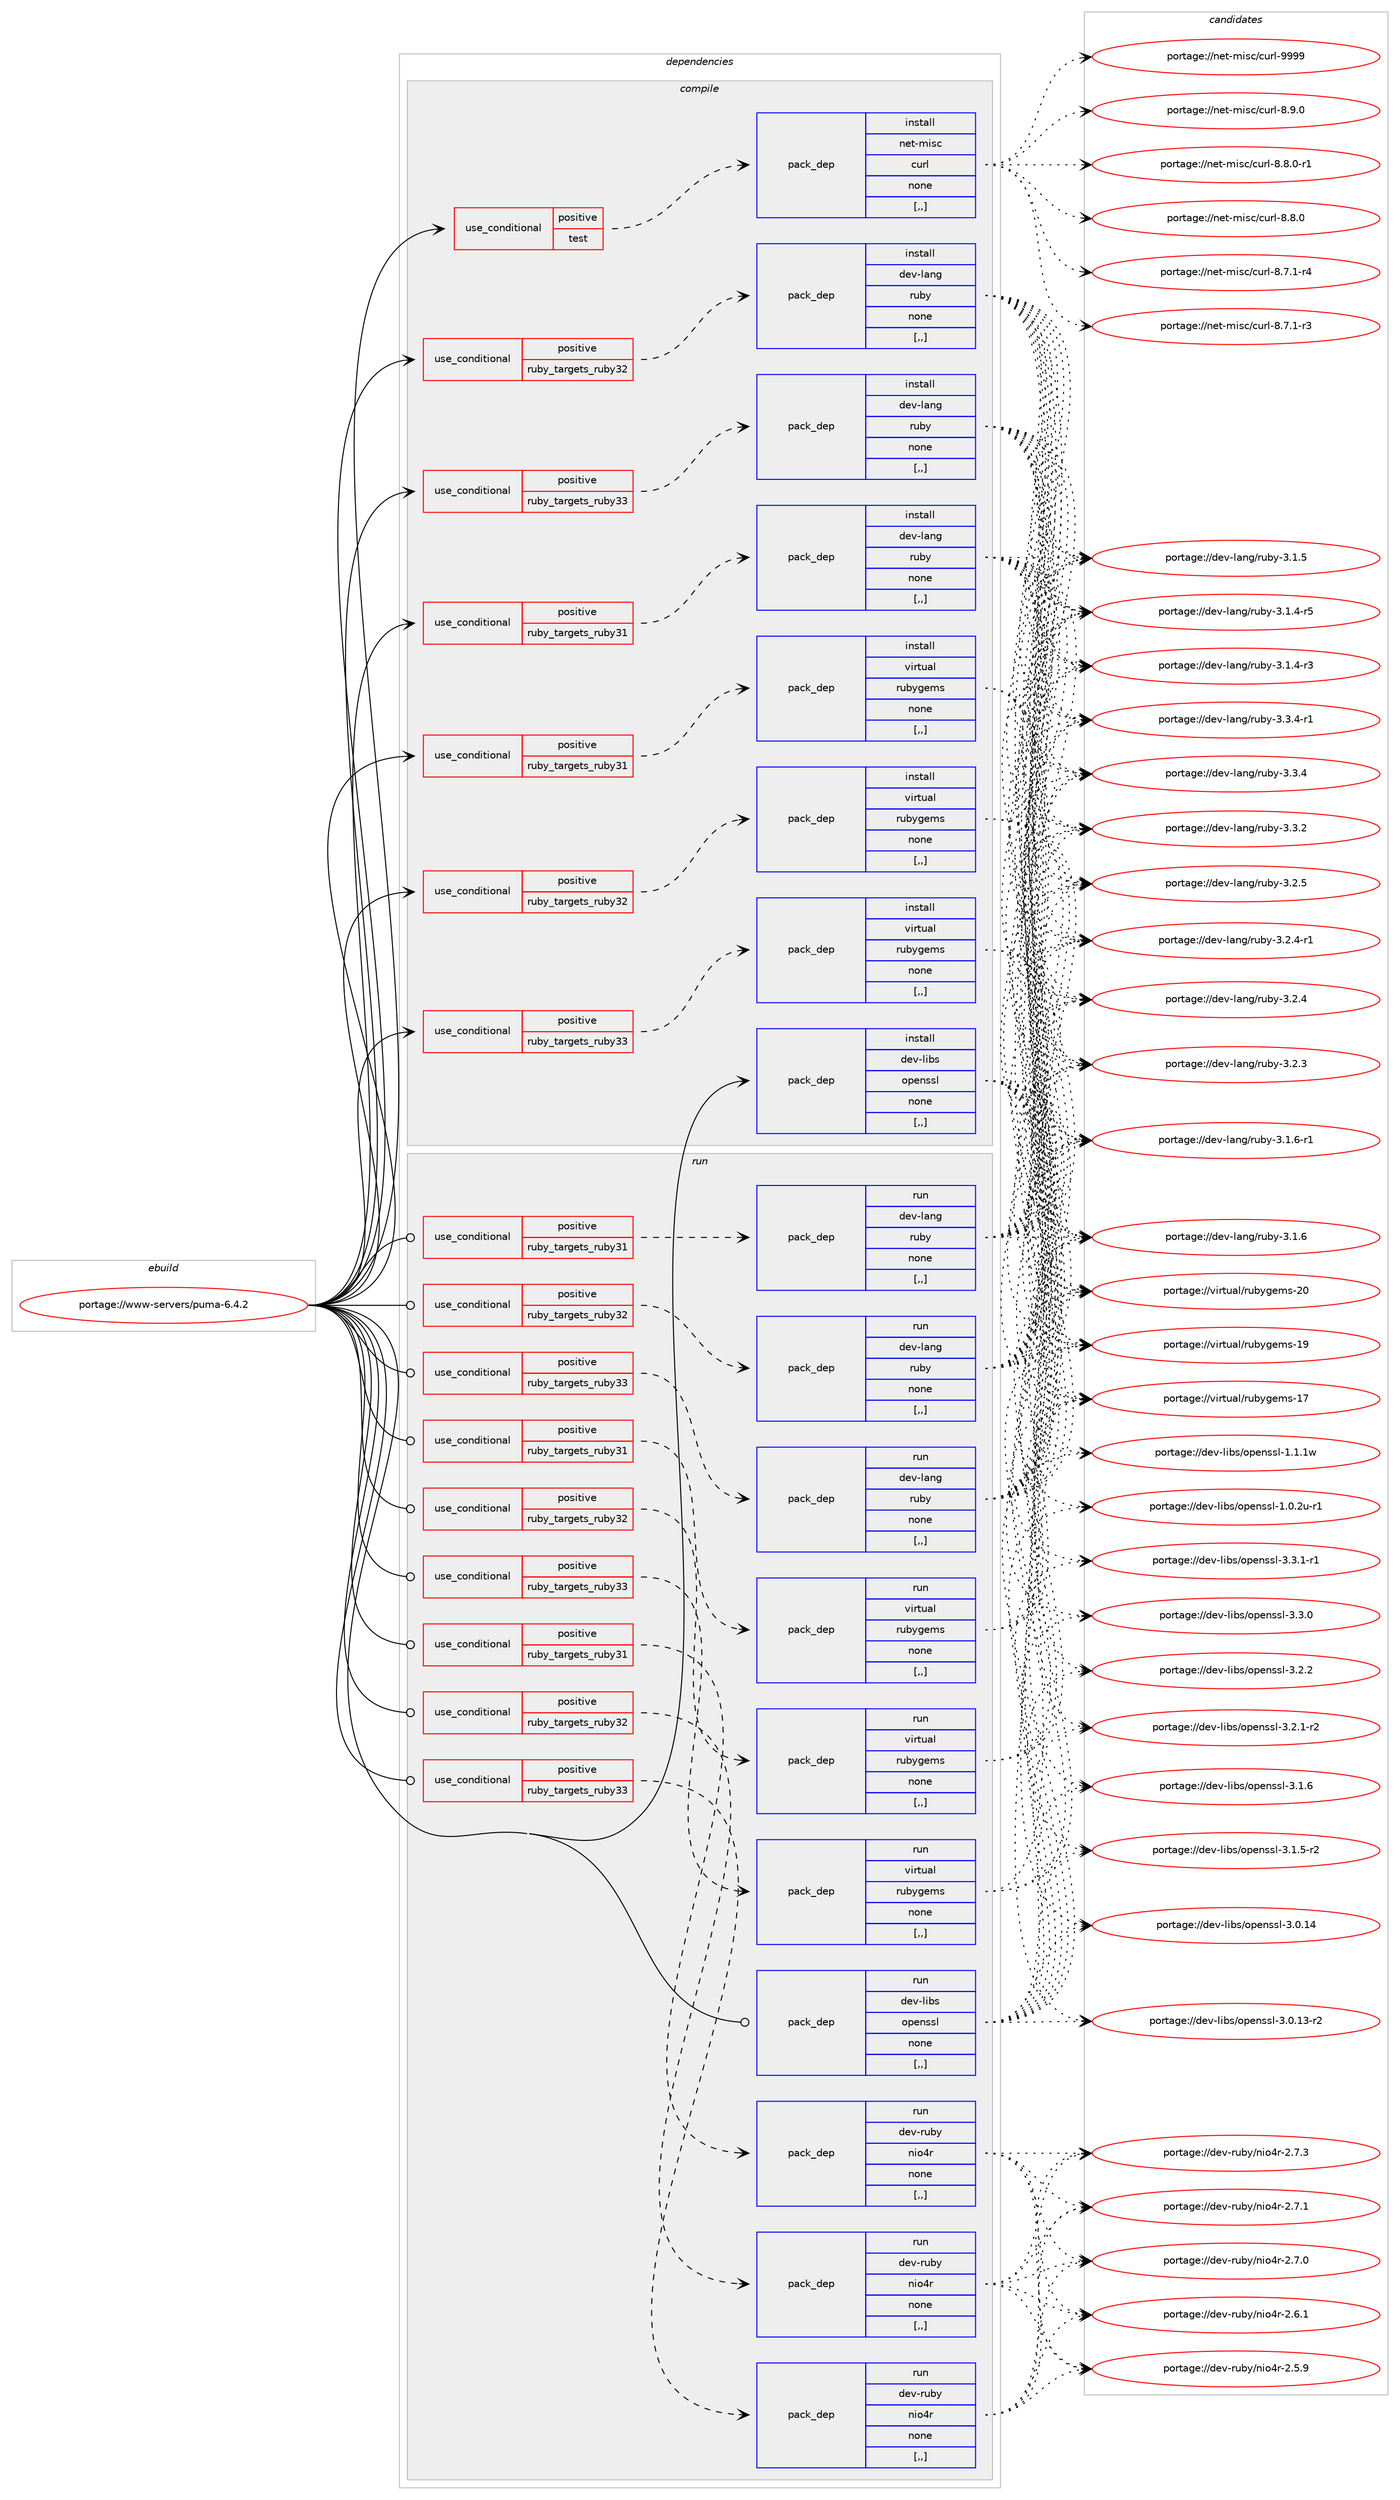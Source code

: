 digraph prolog {

# *************
# Graph options
# *************

newrank=true;
concentrate=true;
compound=true;
graph [rankdir=LR,fontname=Helvetica,fontsize=10,ranksep=1.5];#, ranksep=2.5, nodesep=0.2];
edge  [arrowhead=vee];
node  [fontname=Helvetica,fontsize=10];

# **********
# The ebuild
# **********

subgraph cluster_leftcol {
color=gray;
label=<<i>ebuild</i>>;
id [label="portage://www-servers/puma-6.4.2", color=red, width=4, href="../www-servers/puma-6.4.2.svg"];
}

# ****************
# The dependencies
# ****************

subgraph cluster_midcol {
color=gray;
label=<<i>dependencies</i>>;
subgraph cluster_compile {
fillcolor="#eeeeee";
style=filled;
label=<<i>compile</i>>;
subgraph cond121024 {
dependency454080 [label=<<TABLE BORDER="0" CELLBORDER="1" CELLSPACING="0" CELLPADDING="4"><TR><TD ROWSPAN="3" CELLPADDING="10">use_conditional</TD></TR><TR><TD>positive</TD></TR><TR><TD>ruby_targets_ruby31</TD></TR></TABLE>>, shape=none, color=red];
subgraph pack329679 {
dependency454081 [label=<<TABLE BORDER="0" CELLBORDER="1" CELLSPACING="0" CELLPADDING="4" WIDTH="220"><TR><TD ROWSPAN="6" CELLPADDING="30">pack_dep</TD></TR><TR><TD WIDTH="110">install</TD></TR><TR><TD>dev-lang</TD></TR><TR><TD>ruby</TD></TR><TR><TD>none</TD></TR><TR><TD>[,,]</TD></TR></TABLE>>, shape=none, color=blue];
}
dependency454080:e -> dependency454081:w [weight=20,style="dashed",arrowhead="vee"];
}
id:e -> dependency454080:w [weight=20,style="solid",arrowhead="vee"];
subgraph cond121025 {
dependency454082 [label=<<TABLE BORDER="0" CELLBORDER="1" CELLSPACING="0" CELLPADDING="4"><TR><TD ROWSPAN="3" CELLPADDING="10">use_conditional</TD></TR><TR><TD>positive</TD></TR><TR><TD>ruby_targets_ruby31</TD></TR></TABLE>>, shape=none, color=red];
subgraph pack329680 {
dependency454083 [label=<<TABLE BORDER="0" CELLBORDER="1" CELLSPACING="0" CELLPADDING="4" WIDTH="220"><TR><TD ROWSPAN="6" CELLPADDING="30">pack_dep</TD></TR><TR><TD WIDTH="110">install</TD></TR><TR><TD>virtual</TD></TR><TR><TD>rubygems</TD></TR><TR><TD>none</TD></TR><TR><TD>[,,]</TD></TR></TABLE>>, shape=none, color=blue];
}
dependency454082:e -> dependency454083:w [weight=20,style="dashed",arrowhead="vee"];
}
id:e -> dependency454082:w [weight=20,style="solid",arrowhead="vee"];
subgraph cond121026 {
dependency454084 [label=<<TABLE BORDER="0" CELLBORDER="1" CELLSPACING="0" CELLPADDING="4"><TR><TD ROWSPAN="3" CELLPADDING="10">use_conditional</TD></TR><TR><TD>positive</TD></TR><TR><TD>ruby_targets_ruby32</TD></TR></TABLE>>, shape=none, color=red];
subgraph pack329681 {
dependency454085 [label=<<TABLE BORDER="0" CELLBORDER="1" CELLSPACING="0" CELLPADDING="4" WIDTH="220"><TR><TD ROWSPAN="6" CELLPADDING="30">pack_dep</TD></TR><TR><TD WIDTH="110">install</TD></TR><TR><TD>dev-lang</TD></TR><TR><TD>ruby</TD></TR><TR><TD>none</TD></TR><TR><TD>[,,]</TD></TR></TABLE>>, shape=none, color=blue];
}
dependency454084:e -> dependency454085:w [weight=20,style="dashed",arrowhead="vee"];
}
id:e -> dependency454084:w [weight=20,style="solid",arrowhead="vee"];
subgraph cond121027 {
dependency454086 [label=<<TABLE BORDER="0" CELLBORDER="1" CELLSPACING="0" CELLPADDING="4"><TR><TD ROWSPAN="3" CELLPADDING="10">use_conditional</TD></TR><TR><TD>positive</TD></TR><TR><TD>ruby_targets_ruby32</TD></TR></TABLE>>, shape=none, color=red];
subgraph pack329682 {
dependency454087 [label=<<TABLE BORDER="0" CELLBORDER="1" CELLSPACING="0" CELLPADDING="4" WIDTH="220"><TR><TD ROWSPAN="6" CELLPADDING="30">pack_dep</TD></TR><TR><TD WIDTH="110">install</TD></TR><TR><TD>virtual</TD></TR><TR><TD>rubygems</TD></TR><TR><TD>none</TD></TR><TR><TD>[,,]</TD></TR></TABLE>>, shape=none, color=blue];
}
dependency454086:e -> dependency454087:w [weight=20,style="dashed",arrowhead="vee"];
}
id:e -> dependency454086:w [weight=20,style="solid",arrowhead="vee"];
subgraph cond121028 {
dependency454088 [label=<<TABLE BORDER="0" CELLBORDER="1" CELLSPACING="0" CELLPADDING="4"><TR><TD ROWSPAN="3" CELLPADDING="10">use_conditional</TD></TR><TR><TD>positive</TD></TR><TR><TD>ruby_targets_ruby33</TD></TR></TABLE>>, shape=none, color=red];
subgraph pack329683 {
dependency454089 [label=<<TABLE BORDER="0" CELLBORDER="1" CELLSPACING="0" CELLPADDING="4" WIDTH="220"><TR><TD ROWSPAN="6" CELLPADDING="30">pack_dep</TD></TR><TR><TD WIDTH="110">install</TD></TR><TR><TD>dev-lang</TD></TR><TR><TD>ruby</TD></TR><TR><TD>none</TD></TR><TR><TD>[,,]</TD></TR></TABLE>>, shape=none, color=blue];
}
dependency454088:e -> dependency454089:w [weight=20,style="dashed",arrowhead="vee"];
}
id:e -> dependency454088:w [weight=20,style="solid",arrowhead="vee"];
subgraph cond121029 {
dependency454090 [label=<<TABLE BORDER="0" CELLBORDER="1" CELLSPACING="0" CELLPADDING="4"><TR><TD ROWSPAN="3" CELLPADDING="10">use_conditional</TD></TR><TR><TD>positive</TD></TR><TR><TD>ruby_targets_ruby33</TD></TR></TABLE>>, shape=none, color=red];
subgraph pack329684 {
dependency454091 [label=<<TABLE BORDER="0" CELLBORDER="1" CELLSPACING="0" CELLPADDING="4" WIDTH="220"><TR><TD ROWSPAN="6" CELLPADDING="30">pack_dep</TD></TR><TR><TD WIDTH="110">install</TD></TR><TR><TD>virtual</TD></TR><TR><TD>rubygems</TD></TR><TR><TD>none</TD></TR><TR><TD>[,,]</TD></TR></TABLE>>, shape=none, color=blue];
}
dependency454090:e -> dependency454091:w [weight=20,style="dashed",arrowhead="vee"];
}
id:e -> dependency454090:w [weight=20,style="solid",arrowhead="vee"];
subgraph cond121030 {
dependency454092 [label=<<TABLE BORDER="0" CELLBORDER="1" CELLSPACING="0" CELLPADDING="4"><TR><TD ROWSPAN="3" CELLPADDING="10">use_conditional</TD></TR><TR><TD>positive</TD></TR><TR><TD>test</TD></TR></TABLE>>, shape=none, color=red];
subgraph pack329685 {
dependency454093 [label=<<TABLE BORDER="0" CELLBORDER="1" CELLSPACING="0" CELLPADDING="4" WIDTH="220"><TR><TD ROWSPAN="6" CELLPADDING="30">pack_dep</TD></TR><TR><TD WIDTH="110">install</TD></TR><TR><TD>net-misc</TD></TR><TR><TD>curl</TD></TR><TR><TD>none</TD></TR><TR><TD>[,,]</TD></TR></TABLE>>, shape=none, color=blue];
}
dependency454092:e -> dependency454093:w [weight=20,style="dashed",arrowhead="vee"];
}
id:e -> dependency454092:w [weight=20,style="solid",arrowhead="vee"];
subgraph pack329686 {
dependency454094 [label=<<TABLE BORDER="0" CELLBORDER="1" CELLSPACING="0" CELLPADDING="4" WIDTH="220"><TR><TD ROWSPAN="6" CELLPADDING="30">pack_dep</TD></TR><TR><TD WIDTH="110">install</TD></TR><TR><TD>dev-libs</TD></TR><TR><TD>openssl</TD></TR><TR><TD>none</TD></TR><TR><TD>[,,]</TD></TR></TABLE>>, shape=none, color=blue];
}
id:e -> dependency454094:w [weight=20,style="solid",arrowhead="vee"];
}
subgraph cluster_compileandrun {
fillcolor="#eeeeee";
style=filled;
label=<<i>compile and run</i>>;
}
subgraph cluster_run {
fillcolor="#eeeeee";
style=filled;
label=<<i>run</i>>;
subgraph cond121031 {
dependency454095 [label=<<TABLE BORDER="0" CELLBORDER="1" CELLSPACING="0" CELLPADDING="4"><TR><TD ROWSPAN="3" CELLPADDING="10">use_conditional</TD></TR><TR><TD>positive</TD></TR><TR><TD>ruby_targets_ruby31</TD></TR></TABLE>>, shape=none, color=red];
subgraph pack329687 {
dependency454096 [label=<<TABLE BORDER="0" CELLBORDER="1" CELLSPACING="0" CELLPADDING="4" WIDTH="220"><TR><TD ROWSPAN="6" CELLPADDING="30">pack_dep</TD></TR><TR><TD WIDTH="110">run</TD></TR><TR><TD>dev-lang</TD></TR><TR><TD>ruby</TD></TR><TR><TD>none</TD></TR><TR><TD>[,,]</TD></TR></TABLE>>, shape=none, color=blue];
}
dependency454095:e -> dependency454096:w [weight=20,style="dashed",arrowhead="vee"];
}
id:e -> dependency454095:w [weight=20,style="solid",arrowhead="odot"];
subgraph cond121032 {
dependency454097 [label=<<TABLE BORDER="0" CELLBORDER="1" CELLSPACING="0" CELLPADDING="4"><TR><TD ROWSPAN="3" CELLPADDING="10">use_conditional</TD></TR><TR><TD>positive</TD></TR><TR><TD>ruby_targets_ruby31</TD></TR></TABLE>>, shape=none, color=red];
subgraph pack329688 {
dependency454098 [label=<<TABLE BORDER="0" CELLBORDER="1" CELLSPACING="0" CELLPADDING="4" WIDTH="220"><TR><TD ROWSPAN="6" CELLPADDING="30">pack_dep</TD></TR><TR><TD WIDTH="110">run</TD></TR><TR><TD>dev-ruby</TD></TR><TR><TD>nio4r</TD></TR><TR><TD>none</TD></TR><TR><TD>[,,]</TD></TR></TABLE>>, shape=none, color=blue];
}
dependency454097:e -> dependency454098:w [weight=20,style="dashed",arrowhead="vee"];
}
id:e -> dependency454097:w [weight=20,style="solid",arrowhead="odot"];
subgraph cond121033 {
dependency454099 [label=<<TABLE BORDER="0" CELLBORDER="1" CELLSPACING="0" CELLPADDING="4"><TR><TD ROWSPAN="3" CELLPADDING="10">use_conditional</TD></TR><TR><TD>positive</TD></TR><TR><TD>ruby_targets_ruby31</TD></TR></TABLE>>, shape=none, color=red];
subgraph pack329689 {
dependency454100 [label=<<TABLE BORDER="0" CELLBORDER="1" CELLSPACING="0" CELLPADDING="4" WIDTH="220"><TR><TD ROWSPAN="6" CELLPADDING="30">pack_dep</TD></TR><TR><TD WIDTH="110">run</TD></TR><TR><TD>virtual</TD></TR><TR><TD>rubygems</TD></TR><TR><TD>none</TD></TR><TR><TD>[,,]</TD></TR></TABLE>>, shape=none, color=blue];
}
dependency454099:e -> dependency454100:w [weight=20,style="dashed",arrowhead="vee"];
}
id:e -> dependency454099:w [weight=20,style="solid",arrowhead="odot"];
subgraph cond121034 {
dependency454101 [label=<<TABLE BORDER="0" CELLBORDER="1" CELLSPACING="0" CELLPADDING="4"><TR><TD ROWSPAN="3" CELLPADDING="10">use_conditional</TD></TR><TR><TD>positive</TD></TR><TR><TD>ruby_targets_ruby32</TD></TR></TABLE>>, shape=none, color=red];
subgraph pack329690 {
dependency454102 [label=<<TABLE BORDER="0" CELLBORDER="1" CELLSPACING="0" CELLPADDING="4" WIDTH="220"><TR><TD ROWSPAN="6" CELLPADDING="30">pack_dep</TD></TR><TR><TD WIDTH="110">run</TD></TR><TR><TD>dev-lang</TD></TR><TR><TD>ruby</TD></TR><TR><TD>none</TD></TR><TR><TD>[,,]</TD></TR></TABLE>>, shape=none, color=blue];
}
dependency454101:e -> dependency454102:w [weight=20,style="dashed",arrowhead="vee"];
}
id:e -> dependency454101:w [weight=20,style="solid",arrowhead="odot"];
subgraph cond121035 {
dependency454103 [label=<<TABLE BORDER="0" CELLBORDER="1" CELLSPACING="0" CELLPADDING="4"><TR><TD ROWSPAN="3" CELLPADDING="10">use_conditional</TD></TR><TR><TD>positive</TD></TR><TR><TD>ruby_targets_ruby32</TD></TR></TABLE>>, shape=none, color=red];
subgraph pack329691 {
dependency454104 [label=<<TABLE BORDER="0" CELLBORDER="1" CELLSPACING="0" CELLPADDING="4" WIDTH="220"><TR><TD ROWSPAN="6" CELLPADDING="30">pack_dep</TD></TR><TR><TD WIDTH="110">run</TD></TR><TR><TD>dev-ruby</TD></TR><TR><TD>nio4r</TD></TR><TR><TD>none</TD></TR><TR><TD>[,,]</TD></TR></TABLE>>, shape=none, color=blue];
}
dependency454103:e -> dependency454104:w [weight=20,style="dashed",arrowhead="vee"];
}
id:e -> dependency454103:w [weight=20,style="solid",arrowhead="odot"];
subgraph cond121036 {
dependency454105 [label=<<TABLE BORDER="0" CELLBORDER="1" CELLSPACING="0" CELLPADDING="4"><TR><TD ROWSPAN="3" CELLPADDING="10">use_conditional</TD></TR><TR><TD>positive</TD></TR><TR><TD>ruby_targets_ruby32</TD></TR></TABLE>>, shape=none, color=red];
subgraph pack329692 {
dependency454106 [label=<<TABLE BORDER="0" CELLBORDER="1" CELLSPACING="0" CELLPADDING="4" WIDTH="220"><TR><TD ROWSPAN="6" CELLPADDING="30">pack_dep</TD></TR><TR><TD WIDTH="110">run</TD></TR><TR><TD>virtual</TD></TR><TR><TD>rubygems</TD></TR><TR><TD>none</TD></TR><TR><TD>[,,]</TD></TR></TABLE>>, shape=none, color=blue];
}
dependency454105:e -> dependency454106:w [weight=20,style="dashed",arrowhead="vee"];
}
id:e -> dependency454105:w [weight=20,style="solid",arrowhead="odot"];
subgraph cond121037 {
dependency454107 [label=<<TABLE BORDER="0" CELLBORDER="1" CELLSPACING="0" CELLPADDING="4"><TR><TD ROWSPAN="3" CELLPADDING="10">use_conditional</TD></TR><TR><TD>positive</TD></TR><TR><TD>ruby_targets_ruby33</TD></TR></TABLE>>, shape=none, color=red];
subgraph pack329693 {
dependency454108 [label=<<TABLE BORDER="0" CELLBORDER="1" CELLSPACING="0" CELLPADDING="4" WIDTH="220"><TR><TD ROWSPAN="6" CELLPADDING="30">pack_dep</TD></TR><TR><TD WIDTH="110">run</TD></TR><TR><TD>dev-lang</TD></TR><TR><TD>ruby</TD></TR><TR><TD>none</TD></TR><TR><TD>[,,]</TD></TR></TABLE>>, shape=none, color=blue];
}
dependency454107:e -> dependency454108:w [weight=20,style="dashed",arrowhead="vee"];
}
id:e -> dependency454107:w [weight=20,style="solid",arrowhead="odot"];
subgraph cond121038 {
dependency454109 [label=<<TABLE BORDER="0" CELLBORDER="1" CELLSPACING="0" CELLPADDING="4"><TR><TD ROWSPAN="3" CELLPADDING="10">use_conditional</TD></TR><TR><TD>positive</TD></TR><TR><TD>ruby_targets_ruby33</TD></TR></TABLE>>, shape=none, color=red];
subgraph pack329694 {
dependency454110 [label=<<TABLE BORDER="0" CELLBORDER="1" CELLSPACING="0" CELLPADDING="4" WIDTH="220"><TR><TD ROWSPAN="6" CELLPADDING="30">pack_dep</TD></TR><TR><TD WIDTH="110">run</TD></TR><TR><TD>dev-ruby</TD></TR><TR><TD>nio4r</TD></TR><TR><TD>none</TD></TR><TR><TD>[,,]</TD></TR></TABLE>>, shape=none, color=blue];
}
dependency454109:e -> dependency454110:w [weight=20,style="dashed",arrowhead="vee"];
}
id:e -> dependency454109:w [weight=20,style="solid",arrowhead="odot"];
subgraph cond121039 {
dependency454111 [label=<<TABLE BORDER="0" CELLBORDER="1" CELLSPACING="0" CELLPADDING="4"><TR><TD ROWSPAN="3" CELLPADDING="10">use_conditional</TD></TR><TR><TD>positive</TD></TR><TR><TD>ruby_targets_ruby33</TD></TR></TABLE>>, shape=none, color=red];
subgraph pack329695 {
dependency454112 [label=<<TABLE BORDER="0" CELLBORDER="1" CELLSPACING="0" CELLPADDING="4" WIDTH="220"><TR><TD ROWSPAN="6" CELLPADDING="30">pack_dep</TD></TR><TR><TD WIDTH="110">run</TD></TR><TR><TD>virtual</TD></TR><TR><TD>rubygems</TD></TR><TR><TD>none</TD></TR><TR><TD>[,,]</TD></TR></TABLE>>, shape=none, color=blue];
}
dependency454111:e -> dependency454112:w [weight=20,style="dashed",arrowhead="vee"];
}
id:e -> dependency454111:w [weight=20,style="solid",arrowhead="odot"];
subgraph pack329696 {
dependency454113 [label=<<TABLE BORDER="0" CELLBORDER="1" CELLSPACING="0" CELLPADDING="4" WIDTH="220"><TR><TD ROWSPAN="6" CELLPADDING="30">pack_dep</TD></TR><TR><TD WIDTH="110">run</TD></TR><TR><TD>dev-libs</TD></TR><TR><TD>openssl</TD></TR><TR><TD>none</TD></TR><TR><TD>[,,]</TD></TR></TABLE>>, shape=none, color=blue];
}
id:e -> dependency454113:w [weight=20,style="solid",arrowhead="odot"];
}
}

# **************
# The candidates
# **************

subgraph cluster_choices {
rank=same;
color=gray;
label=<<i>candidates</i>>;

subgraph choice329679 {
color=black;
nodesep=1;
choice100101118451089711010347114117981214551465146524511449 [label="portage://dev-lang/ruby-3.3.4-r1", color=red, width=4,href="../dev-lang/ruby-3.3.4-r1.svg"];
choice10010111845108971101034711411798121455146514652 [label="portage://dev-lang/ruby-3.3.4", color=red, width=4,href="../dev-lang/ruby-3.3.4.svg"];
choice10010111845108971101034711411798121455146514650 [label="portage://dev-lang/ruby-3.3.2", color=red, width=4,href="../dev-lang/ruby-3.3.2.svg"];
choice10010111845108971101034711411798121455146504653 [label="portage://dev-lang/ruby-3.2.5", color=red, width=4,href="../dev-lang/ruby-3.2.5.svg"];
choice100101118451089711010347114117981214551465046524511449 [label="portage://dev-lang/ruby-3.2.4-r1", color=red, width=4,href="../dev-lang/ruby-3.2.4-r1.svg"];
choice10010111845108971101034711411798121455146504652 [label="portage://dev-lang/ruby-3.2.4", color=red, width=4,href="../dev-lang/ruby-3.2.4.svg"];
choice10010111845108971101034711411798121455146504651 [label="portage://dev-lang/ruby-3.2.3", color=red, width=4,href="../dev-lang/ruby-3.2.3.svg"];
choice100101118451089711010347114117981214551464946544511449 [label="portage://dev-lang/ruby-3.1.6-r1", color=red, width=4,href="../dev-lang/ruby-3.1.6-r1.svg"];
choice10010111845108971101034711411798121455146494654 [label="portage://dev-lang/ruby-3.1.6", color=red, width=4,href="../dev-lang/ruby-3.1.6.svg"];
choice10010111845108971101034711411798121455146494653 [label="portage://dev-lang/ruby-3.1.5", color=red, width=4,href="../dev-lang/ruby-3.1.5.svg"];
choice100101118451089711010347114117981214551464946524511453 [label="portage://dev-lang/ruby-3.1.4-r5", color=red, width=4,href="../dev-lang/ruby-3.1.4-r5.svg"];
choice100101118451089711010347114117981214551464946524511451 [label="portage://dev-lang/ruby-3.1.4-r3", color=red, width=4,href="../dev-lang/ruby-3.1.4-r3.svg"];
dependency454081:e -> choice100101118451089711010347114117981214551465146524511449:w [style=dotted,weight="100"];
dependency454081:e -> choice10010111845108971101034711411798121455146514652:w [style=dotted,weight="100"];
dependency454081:e -> choice10010111845108971101034711411798121455146514650:w [style=dotted,weight="100"];
dependency454081:e -> choice10010111845108971101034711411798121455146504653:w [style=dotted,weight="100"];
dependency454081:e -> choice100101118451089711010347114117981214551465046524511449:w [style=dotted,weight="100"];
dependency454081:e -> choice10010111845108971101034711411798121455146504652:w [style=dotted,weight="100"];
dependency454081:e -> choice10010111845108971101034711411798121455146504651:w [style=dotted,weight="100"];
dependency454081:e -> choice100101118451089711010347114117981214551464946544511449:w [style=dotted,weight="100"];
dependency454081:e -> choice10010111845108971101034711411798121455146494654:w [style=dotted,weight="100"];
dependency454081:e -> choice10010111845108971101034711411798121455146494653:w [style=dotted,weight="100"];
dependency454081:e -> choice100101118451089711010347114117981214551464946524511453:w [style=dotted,weight="100"];
dependency454081:e -> choice100101118451089711010347114117981214551464946524511451:w [style=dotted,weight="100"];
}
subgraph choice329680 {
color=black;
nodesep=1;
choice118105114116117971084711411798121103101109115455048 [label="portage://virtual/rubygems-20", color=red, width=4,href="../virtual/rubygems-20.svg"];
choice118105114116117971084711411798121103101109115454957 [label="portage://virtual/rubygems-19", color=red, width=4,href="../virtual/rubygems-19.svg"];
choice118105114116117971084711411798121103101109115454955 [label="portage://virtual/rubygems-17", color=red, width=4,href="../virtual/rubygems-17.svg"];
dependency454083:e -> choice118105114116117971084711411798121103101109115455048:w [style=dotted,weight="100"];
dependency454083:e -> choice118105114116117971084711411798121103101109115454957:w [style=dotted,weight="100"];
dependency454083:e -> choice118105114116117971084711411798121103101109115454955:w [style=dotted,weight="100"];
}
subgraph choice329681 {
color=black;
nodesep=1;
choice100101118451089711010347114117981214551465146524511449 [label="portage://dev-lang/ruby-3.3.4-r1", color=red, width=4,href="../dev-lang/ruby-3.3.4-r1.svg"];
choice10010111845108971101034711411798121455146514652 [label="portage://dev-lang/ruby-3.3.4", color=red, width=4,href="../dev-lang/ruby-3.3.4.svg"];
choice10010111845108971101034711411798121455146514650 [label="portage://dev-lang/ruby-3.3.2", color=red, width=4,href="../dev-lang/ruby-3.3.2.svg"];
choice10010111845108971101034711411798121455146504653 [label="portage://dev-lang/ruby-3.2.5", color=red, width=4,href="../dev-lang/ruby-3.2.5.svg"];
choice100101118451089711010347114117981214551465046524511449 [label="portage://dev-lang/ruby-3.2.4-r1", color=red, width=4,href="../dev-lang/ruby-3.2.4-r1.svg"];
choice10010111845108971101034711411798121455146504652 [label="portage://dev-lang/ruby-3.2.4", color=red, width=4,href="../dev-lang/ruby-3.2.4.svg"];
choice10010111845108971101034711411798121455146504651 [label="portage://dev-lang/ruby-3.2.3", color=red, width=4,href="../dev-lang/ruby-3.2.3.svg"];
choice100101118451089711010347114117981214551464946544511449 [label="portage://dev-lang/ruby-3.1.6-r1", color=red, width=4,href="../dev-lang/ruby-3.1.6-r1.svg"];
choice10010111845108971101034711411798121455146494654 [label="portage://dev-lang/ruby-3.1.6", color=red, width=4,href="../dev-lang/ruby-3.1.6.svg"];
choice10010111845108971101034711411798121455146494653 [label="portage://dev-lang/ruby-3.1.5", color=red, width=4,href="../dev-lang/ruby-3.1.5.svg"];
choice100101118451089711010347114117981214551464946524511453 [label="portage://dev-lang/ruby-3.1.4-r5", color=red, width=4,href="../dev-lang/ruby-3.1.4-r5.svg"];
choice100101118451089711010347114117981214551464946524511451 [label="portage://dev-lang/ruby-3.1.4-r3", color=red, width=4,href="../dev-lang/ruby-3.1.4-r3.svg"];
dependency454085:e -> choice100101118451089711010347114117981214551465146524511449:w [style=dotted,weight="100"];
dependency454085:e -> choice10010111845108971101034711411798121455146514652:w [style=dotted,weight="100"];
dependency454085:e -> choice10010111845108971101034711411798121455146514650:w [style=dotted,weight="100"];
dependency454085:e -> choice10010111845108971101034711411798121455146504653:w [style=dotted,weight="100"];
dependency454085:e -> choice100101118451089711010347114117981214551465046524511449:w [style=dotted,weight="100"];
dependency454085:e -> choice10010111845108971101034711411798121455146504652:w [style=dotted,weight="100"];
dependency454085:e -> choice10010111845108971101034711411798121455146504651:w [style=dotted,weight="100"];
dependency454085:e -> choice100101118451089711010347114117981214551464946544511449:w [style=dotted,weight="100"];
dependency454085:e -> choice10010111845108971101034711411798121455146494654:w [style=dotted,weight="100"];
dependency454085:e -> choice10010111845108971101034711411798121455146494653:w [style=dotted,weight="100"];
dependency454085:e -> choice100101118451089711010347114117981214551464946524511453:w [style=dotted,weight="100"];
dependency454085:e -> choice100101118451089711010347114117981214551464946524511451:w [style=dotted,weight="100"];
}
subgraph choice329682 {
color=black;
nodesep=1;
choice118105114116117971084711411798121103101109115455048 [label="portage://virtual/rubygems-20", color=red, width=4,href="../virtual/rubygems-20.svg"];
choice118105114116117971084711411798121103101109115454957 [label="portage://virtual/rubygems-19", color=red, width=4,href="../virtual/rubygems-19.svg"];
choice118105114116117971084711411798121103101109115454955 [label="portage://virtual/rubygems-17", color=red, width=4,href="../virtual/rubygems-17.svg"];
dependency454087:e -> choice118105114116117971084711411798121103101109115455048:w [style=dotted,weight="100"];
dependency454087:e -> choice118105114116117971084711411798121103101109115454957:w [style=dotted,weight="100"];
dependency454087:e -> choice118105114116117971084711411798121103101109115454955:w [style=dotted,weight="100"];
}
subgraph choice329683 {
color=black;
nodesep=1;
choice100101118451089711010347114117981214551465146524511449 [label="portage://dev-lang/ruby-3.3.4-r1", color=red, width=4,href="../dev-lang/ruby-3.3.4-r1.svg"];
choice10010111845108971101034711411798121455146514652 [label="portage://dev-lang/ruby-3.3.4", color=red, width=4,href="../dev-lang/ruby-3.3.4.svg"];
choice10010111845108971101034711411798121455146514650 [label="portage://dev-lang/ruby-3.3.2", color=red, width=4,href="../dev-lang/ruby-3.3.2.svg"];
choice10010111845108971101034711411798121455146504653 [label="portage://dev-lang/ruby-3.2.5", color=red, width=4,href="../dev-lang/ruby-3.2.5.svg"];
choice100101118451089711010347114117981214551465046524511449 [label="portage://dev-lang/ruby-3.2.4-r1", color=red, width=4,href="../dev-lang/ruby-3.2.4-r1.svg"];
choice10010111845108971101034711411798121455146504652 [label="portage://dev-lang/ruby-3.2.4", color=red, width=4,href="../dev-lang/ruby-3.2.4.svg"];
choice10010111845108971101034711411798121455146504651 [label="portage://dev-lang/ruby-3.2.3", color=red, width=4,href="../dev-lang/ruby-3.2.3.svg"];
choice100101118451089711010347114117981214551464946544511449 [label="portage://dev-lang/ruby-3.1.6-r1", color=red, width=4,href="../dev-lang/ruby-3.1.6-r1.svg"];
choice10010111845108971101034711411798121455146494654 [label="portage://dev-lang/ruby-3.1.6", color=red, width=4,href="../dev-lang/ruby-3.1.6.svg"];
choice10010111845108971101034711411798121455146494653 [label="portage://dev-lang/ruby-3.1.5", color=red, width=4,href="../dev-lang/ruby-3.1.5.svg"];
choice100101118451089711010347114117981214551464946524511453 [label="portage://dev-lang/ruby-3.1.4-r5", color=red, width=4,href="../dev-lang/ruby-3.1.4-r5.svg"];
choice100101118451089711010347114117981214551464946524511451 [label="portage://dev-lang/ruby-3.1.4-r3", color=red, width=4,href="../dev-lang/ruby-3.1.4-r3.svg"];
dependency454089:e -> choice100101118451089711010347114117981214551465146524511449:w [style=dotted,weight="100"];
dependency454089:e -> choice10010111845108971101034711411798121455146514652:w [style=dotted,weight="100"];
dependency454089:e -> choice10010111845108971101034711411798121455146514650:w [style=dotted,weight="100"];
dependency454089:e -> choice10010111845108971101034711411798121455146504653:w [style=dotted,weight="100"];
dependency454089:e -> choice100101118451089711010347114117981214551465046524511449:w [style=dotted,weight="100"];
dependency454089:e -> choice10010111845108971101034711411798121455146504652:w [style=dotted,weight="100"];
dependency454089:e -> choice10010111845108971101034711411798121455146504651:w [style=dotted,weight="100"];
dependency454089:e -> choice100101118451089711010347114117981214551464946544511449:w [style=dotted,weight="100"];
dependency454089:e -> choice10010111845108971101034711411798121455146494654:w [style=dotted,weight="100"];
dependency454089:e -> choice10010111845108971101034711411798121455146494653:w [style=dotted,weight="100"];
dependency454089:e -> choice100101118451089711010347114117981214551464946524511453:w [style=dotted,weight="100"];
dependency454089:e -> choice100101118451089711010347114117981214551464946524511451:w [style=dotted,weight="100"];
}
subgraph choice329684 {
color=black;
nodesep=1;
choice118105114116117971084711411798121103101109115455048 [label="portage://virtual/rubygems-20", color=red, width=4,href="../virtual/rubygems-20.svg"];
choice118105114116117971084711411798121103101109115454957 [label="portage://virtual/rubygems-19", color=red, width=4,href="../virtual/rubygems-19.svg"];
choice118105114116117971084711411798121103101109115454955 [label="portage://virtual/rubygems-17", color=red, width=4,href="../virtual/rubygems-17.svg"];
dependency454091:e -> choice118105114116117971084711411798121103101109115455048:w [style=dotted,weight="100"];
dependency454091:e -> choice118105114116117971084711411798121103101109115454957:w [style=dotted,weight="100"];
dependency454091:e -> choice118105114116117971084711411798121103101109115454955:w [style=dotted,weight="100"];
}
subgraph choice329685 {
color=black;
nodesep=1;
choice110101116451091051159947991171141084557575757 [label="portage://net-misc/curl-9999", color=red, width=4,href="../net-misc/curl-9999.svg"];
choice11010111645109105115994799117114108455646574648 [label="portage://net-misc/curl-8.9.0", color=red, width=4,href="../net-misc/curl-8.9.0.svg"];
choice110101116451091051159947991171141084556465646484511449 [label="portage://net-misc/curl-8.8.0-r1", color=red, width=4,href="../net-misc/curl-8.8.0-r1.svg"];
choice11010111645109105115994799117114108455646564648 [label="portage://net-misc/curl-8.8.0", color=red, width=4,href="../net-misc/curl-8.8.0.svg"];
choice110101116451091051159947991171141084556465546494511452 [label="portage://net-misc/curl-8.7.1-r4", color=red, width=4,href="../net-misc/curl-8.7.1-r4.svg"];
choice110101116451091051159947991171141084556465546494511451 [label="portage://net-misc/curl-8.7.1-r3", color=red, width=4,href="../net-misc/curl-8.7.1-r3.svg"];
dependency454093:e -> choice110101116451091051159947991171141084557575757:w [style=dotted,weight="100"];
dependency454093:e -> choice11010111645109105115994799117114108455646574648:w [style=dotted,weight="100"];
dependency454093:e -> choice110101116451091051159947991171141084556465646484511449:w [style=dotted,weight="100"];
dependency454093:e -> choice11010111645109105115994799117114108455646564648:w [style=dotted,weight="100"];
dependency454093:e -> choice110101116451091051159947991171141084556465546494511452:w [style=dotted,weight="100"];
dependency454093:e -> choice110101116451091051159947991171141084556465546494511451:w [style=dotted,weight="100"];
}
subgraph choice329686 {
color=black;
nodesep=1;
choice1001011184510810598115471111121011101151151084551465146494511449 [label="portage://dev-libs/openssl-3.3.1-r1", color=red, width=4,href="../dev-libs/openssl-3.3.1-r1.svg"];
choice100101118451081059811547111112101110115115108455146514648 [label="portage://dev-libs/openssl-3.3.0", color=red, width=4,href="../dev-libs/openssl-3.3.0.svg"];
choice100101118451081059811547111112101110115115108455146504650 [label="portage://dev-libs/openssl-3.2.2", color=red, width=4,href="../dev-libs/openssl-3.2.2.svg"];
choice1001011184510810598115471111121011101151151084551465046494511450 [label="portage://dev-libs/openssl-3.2.1-r2", color=red, width=4,href="../dev-libs/openssl-3.2.1-r2.svg"];
choice100101118451081059811547111112101110115115108455146494654 [label="portage://dev-libs/openssl-3.1.6", color=red, width=4,href="../dev-libs/openssl-3.1.6.svg"];
choice1001011184510810598115471111121011101151151084551464946534511450 [label="portage://dev-libs/openssl-3.1.5-r2", color=red, width=4,href="../dev-libs/openssl-3.1.5-r2.svg"];
choice10010111845108105981154711111210111011511510845514648464952 [label="portage://dev-libs/openssl-3.0.14", color=red, width=4,href="../dev-libs/openssl-3.0.14.svg"];
choice100101118451081059811547111112101110115115108455146484649514511450 [label="portage://dev-libs/openssl-3.0.13-r2", color=red, width=4,href="../dev-libs/openssl-3.0.13-r2.svg"];
choice100101118451081059811547111112101110115115108454946494649119 [label="portage://dev-libs/openssl-1.1.1w", color=red, width=4,href="../dev-libs/openssl-1.1.1w.svg"];
choice1001011184510810598115471111121011101151151084549464846501174511449 [label="portage://dev-libs/openssl-1.0.2u-r1", color=red, width=4,href="../dev-libs/openssl-1.0.2u-r1.svg"];
dependency454094:e -> choice1001011184510810598115471111121011101151151084551465146494511449:w [style=dotted,weight="100"];
dependency454094:e -> choice100101118451081059811547111112101110115115108455146514648:w [style=dotted,weight="100"];
dependency454094:e -> choice100101118451081059811547111112101110115115108455146504650:w [style=dotted,weight="100"];
dependency454094:e -> choice1001011184510810598115471111121011101151151084551465046494511450:w [style=dotted,weight="100"];
dependency454094:e -> choice100101118451081059811547111112101110115115108455146494654:w [style=dotted,weight="100"];
dependency454094:e -> choice1001011184510810598115471111121011101151151084551464946534511450:w [style=dotted,weight="100"];
dependency454094:e -> choice10010111845108105981154711111210111011511510845514648464952:w [style=dotted,weight="100"];
dependency454094:e -> choice100101118451081059811547111112101110115115108455146484649514511450:w [style=dotted,weight="100"];
dependency454094:e -> choice100101118451081059811547111112101110115115108454946494649119:w [style=dotted,weight="100"];
dependency454094:e -> choice1001011184510810598115471111121011101151151084549464846501174511449:w [style=dotted,weight="100"];
}
subgraph choice329687 {
color=black;
nodesep=1;
choice100101118451089711010347114117981214551465146524511449 [label="portage://dev-lang/ruby-3.3.4-r1", color=red, width=4,href="../dev-lang/ruby-3.3.4-r1.svg"];
choice10010111845108971101034711411798121455146514652 [label="portage://dev-lang/ruby-3.3.4", color=red, width=4,href="../dev-lang/ruby-3.3.4.svg"];
choice10010111845108971101034711411798121455146514650 [label="portage://dev-lang/ruby-3.3.2", color=red, width=4,href="../dev-lang/ruby-3.3.2.svg"];
choice10010111845108971101034711411798121455146504653 [label="portage://dev-lang/ruby-3.2.5", color=red, width=4,href="../dev-lang/ruby-3.2.5.svg"];
choice100101118451089711010347114117981214551465046524511449 [label="portage://dev-lang/ruby-3.2.4-r1", color=red, width=4,href="../dev-lang/ruby-3.2.4-r1.svg"];
choice10010111845108971101034711411798121455146504652 [label="portage://dev-lang/ruby-3.2.4", color=red, width=4,href="../dev-lang/ruby-3.2.4.svg"];
choice10010111845108971101034711411798121455146504651 [label="portage://dev-lang/ruby-3.2.3", color=red, width=4,href="../dev-lang/ruby-3.2.3.svg"];
choice100101118451089711010347114117981214551464946544511449 [label="portage://dev-lang/ruby-3.1.6-r1", color=red, width=4,href="../dev-lang/ruby-3.1.6-r1.svg"];
choice10010111845108971101034711411798121455146494654 [label="portage://dev-lang/ruby-3.1.6", color=red, width=4,href="../dev-lang/ruby-3.1.6.svg"];
choice10010111845108971101034711411798121455146494653 [label="portage://dev-lang/ruby-3.1.5", color=red, width=4,href="../dev-lang/ruby-3.1.5.svg"];
choice100101118451089711010347114117981214551464946524511453 [label="portage://dev-lang/ruby-3.1.4-r5", color=red, width=4,href="../dev-lang/ruby-3.1.4-r5.svg"];
choice100101118451089711010347114117981214551464946524511451 [label="portage://dev-lang/ruby-3.1.4-r3", color=red, width=4,href="../dev-lang/ruby-3.1.4-r3.svg"];
dependency454096:e -> choice100101118451089711010347114117981214551465146524511449:w [style=dotted,weight="100"];
dependency454096:e -> choice10010111845108971101034711411798121455146514652:w [style=dotted,weight="100"];
dependency454096:e -> choice10010111845108971101034711411798121455146514650:w [style=dotted,weight="100"];
dependency454096:e -> choice10010111845108971101034711411798121455146504653:w [style=dotted,weight="100"];
dependency454096:e -> choice100101118451089711010347114117981214551465046524511449:w [style=dotted,weight="100"];
dependency454096:e -> choice10010111845108971101034711411798121455146504652:w [style=dotted,weight="100"];
dependency454096:e -> choice10010111845108971101034711411798121455146504651:w [style=dotted,weight="100"];
dependency454096:e -> choice100101118451089711010347114117981214551464946544511449:w [style=dotted,weight="100"];
dependency454096:e -> choice10010111845108971101034711411798121455146494654:w [style=dotted,weight="100"];
dependency454096:e -> choice10010111845108971101034711411798121455146494653:w [style=dotted,weight="100"];
dependency454096:e -> choice100101118451089711010347114117981214551464946524511453:w [style=dotted,weight="100"];
dependency454096:e -> choice100101118451089711010347114117981214551464946524511451:w [style=dotted,weight="100"];
}
subgraph choice329688 {
color=black;
nodesep=1;
choice10010111845114117981214711010511152114455046554651 [label="portage://dev-ruby/nio4r-2.7.3", color=red, width=4,href="../dev-ruby/nio4r-2.7.3.svg"];
choice10010111845114117981214711010511152114455046554649 [label="portage://dev-ruby/nio4r-2.7.1", color=red, width=4,href="../dev-ruby/nio4r-2.7.1.svg"];
choice10010111845114117981214711010511152114455046554648 [label="portage://dev-ruby/nio4r-2.7.0", color=red, width=4,href="../dev-ruby/nio4r-2.7.0.svg"];
choice10010111845114117981214711010511152114455046544649 [label="portage://dev-ruby/nio4r-2.6.1", color=red, width=4,href="../dev-ruby/nio4r-2.6.1.svg"];
choice10010111845114117981214711010511152114455046534657 [label="portage://dev-ruby/nio4r-2.5.9", color=red, width=4,href="../dev-ruby/nio4r-2.5.9.svg"];
dependency454098:e -> choice10010111845114117981214711010511152114455046554651:w [style=dotted,weight="100"];
dependency454098:e -> choice10010111845114117981214711010511152114455046554649:w [style=dotted,weight="100"];
dependency454098:e -> choice10010111845114117981214711010511152114455046554648:w [style=dotted,weight="100"];
dependency454098:e -> choice10010111845114117981214711010511152114455046544649:w [style=dotted,weight="100"];
dependency454098:e -> choice10010111845114117981214711010511152114455046534657:w [style=dotted,weight="100"];
}
subgraph choice329689 {
color=black;
nodesep=1;
choice118105114116117971084711411798121103101109115455048 [label="portage://virtual/rubygems-20", color=red, width=4,href="../virtual/rubygems-20.svg"];
choice118105114116117971084711411798121103101109115454957 [label="portage://virtual/rubygems-19", color=red, width=4,href="../virtual/rubygems-19.svg"];
choice118105114116117971084711411798121103101109115454955 [label="portage://virtual/rubygems-17", color=red, width=4,href="../virtual/rubygems-17.svg"];
dependency454100:e -> choice118105114116117971084711411798121103101109115455048:w [style=dotted,weight="100"];
dependency454100:e -> choice118105114116117971084711411798121103101109115454957:w [style=dotted,weight="100"];
dependency454100:e -> choice118105114116117971084711411798121103101109115454955:w [style=dotted,weight="100"];
}
subgraph choice329690 {
color=black;
nodesep=1;
choice100101118451089711010347114117981214551465146524511449 [label="portage://dev-lang/ruby-3.3.4-r1", color=red, width=4,href="../dev-lang/ruby-3.3.4-r1.svg"];
choice10010111845108971101034711411798121455146514652 [label="portage://dev-lang/ruby-3.3.4", color=red, width=4,href="../dev-lang/ruby-3.3.4.svg"];
choice10010111845108971101034711411798121455146514650 [label="portage://dev-lang/ruby-3.3.2", color=red, width=4,href="../dev-lang/ruby-3.3.2.svg"];
choice10010111845108971101034711411798121455146504653 [label="portage://dev-lang/ruby-3.2.5", color=red, width=4,href="../dev-lang/ruby-3.2.5.svg"];
choice100101118451089711010347114117981214551465046524511449 [label="portage://dev-lang/ruby-3.2.4-r1", color=red, width=4,href="../dev-lang/ruby-3.2.4-r1.svg"];
choice10010111845108971101034711411798121455146504652 [label="portage://dev-lang/ruby-3.2.4", color=red, width=4,href="../dev-lang/ruby-3.2.4.svg"];
choice10010111845108971101034711411798121455146504651 [label="portage://dev-lang/ruby-3.2.3", color=red, width=4,href="../dev-lang/ruby-3.2.3.svg"];
choice100101118451089711010347114117981214551464946544511449 [label="portage://dev-lang/ruby-3.1.6-r1", color=red, width=4,href="../dev-lang/ruby-3.1.6-r1.svg"];
choice10010111845108971101034711411798121455146494654 [label="portage://dev-lang/ruby-3.1.6", color=red, width=4,href="../dev-lang/ruby-3.1.6.svg"];
choice10010111845108971101034711411798121455146494653 [label="portage://dev-lang/ruby-3.1.5", color=red, width=4,href="../dev-lang/ruby-3.1.5.svg"];
choice100101118451089711010347114117981214551464946524511453 [label="portage://dev-lang/ruby-3.1.4-r5", color=red, width=4,href="../dev-lang/ruby-3.1.4-r5.svg"];
choice100101118451089711010347114117981214551464946524511451 [label="portage://dev-lang/ruby-3.1.4-r3", color=red, width=4,href="../dev-lang/ruby-3.1.4-r3.svg"];
dependency454102:e -> choice100101118451089711010347114117981214551465146524511449:w [style=dotted,weight="100"];
dependency454102:e -> choice10010111845108971101034711411798121455146514652:w [style=dotted,weight="100"];
dependency454102:e -> choice10010111845108971101034711411798121455146514650:w [style=dotted,weight="100"];
dependency454102:e -> choice10010111845108971101034711411798121455146504653:w [style=dotted,weight="100"];
dependency454102:e -> choice100101118451089711010347114117981214551465046524511449:w [style=dotted,weight="100"];
dependency454102:e -> choice10010111845108971101034711411798121455146504652:w [style=dotted,weight="100"];
dependency454102:e -> choice10010111845108971101034711411798121455146504651:w [style=dotted,weight="100"];
dependency454102:e -> choice100101118451089711010347114117981214551464946544511449:w [style=dotted,weight="100"];
dependency454102:e -> choice10010111845108971101034711411798121455146494654:w [style=dotted,weight="100"];
dependency454102:e -> choice10010111845108971101034711411798121455146494653:w [style=dotted,weight="100"];
dependency454102:e -> choice100101118451089711010347114117981214551464946524511453:w [style=dotted,weight="100"];
dependency454102:e -> choice100101118451089711010347114117981214551464946524511451:w [style=dotted,weight="100"];
}
subgraph choice329691 {
color=black;
nodesep=1;
choice10010111845114117981214711010511152114455046554651 [label="portage://dev-ruby/nio4r-2.7.3", color=red, width=4,href="../dev-ruby/nio4r-2.7.3.svg"];
choice10010111845114117981214711010511152114455046554649 [label="portage://dev-ruby/nio4r-2.7.1", color=red, width=4,href="../dev-ruby/nio4r-2.7.1.svg"];
choice10010111845114117981214711010511152114455046554648 [label="portage://dev-ruby/nio4r-2.7.0", color=red, width=4,href="../dev-ruby/nio4r-2.7.0.svg"];
choice10010111845114117981214711010511152114455046544649 [label="portage://dev-ruby/nio4r-2.6.1", color=red, width=4,href="../dev-ruby/nio4r-2.6.1.svg"];
choice10010111845114117981214711010511152114455046534657 [label="portage://dev-ruby/nio4r-2.5.9", color=red, width=4,href="../dev-ruby/nio4r-2.5.9.svg"];
dependency454104:e -> choice10010111845114117981214711010511152114455046554651:w [style=dotted,weight="100"];
dependency454104:e -> choice10010111845114117981214711010511152114455046554649:w [style=dotted,weight="100"];
dependency454104:e -> choice10010111845114117981214711010511152114455046554648:w [style=dotted,weight="100"];
dependency454104:e -> choice10010111845114117981214711010511152114455046544649:w [style=dotted,weight="100"];
dependency454104:e -> choice10010111845114117981214711010511152114455046534657:w [style=dotted,weight="100"];
}
subgraph choice329692 {
color=black;
nodesep=1;
choice118105114116117971084711411798121103101109115455048 [label="portage://virtual/rubygems-20", color=red, width=4,href="../virtual/rubygems-20.svg"];
choice118105114116117971084711411798121103101109115454957 [label="portage://virtual/rubygems-19", color=red, width=4,href="../virtual/rubygems-19.svg"];
choice118105114116117971084711411798121103101109115454955 [label="portage://virtual/rubygems-17", color=red, width=4,href="../virtual/rubygems-17.svg"];
dependency454106:e -> choice118105114116117971084711411798121103101109115455048:w [style=dotted,weight="100"];
dependency454106:e -> choice118105114116117971084711411798121103101109115454957:w [style=dotted,weight="100"];
dependency454106:e -> choice118105114116117971084711411798121103101109115454955:w [style=dotted,weight="100"];
}
subgraph choice329693 {
color=black;
nodesep=1;
choice100101118451089711010347114117981214551465146524511449 [label="portage://dev-lang/ruby-3.3.4-r1", color=red, width=4,href="../dev-lang/ruby-3.3.4-r1.svg"];
choice10010111845108971101034711411798121455146514652 [label="portage://dev-lang/ruby-3.3.4", color=red, width=4,href="../dev-lang/ruby-3.3.4.svg"];
choice10010111845108971101034711411798121455146514650 [label="portage://dev-lang/ruby-3.3.2", color=red, width=4,href="../dev-lang/ruby-3.3.2.svg"];
choice10010111845108971101034711411798121455146504653 [label="portage://dev-lang/ruby-3.2.5", color=red, width=4,href="../dev-lang/ruby-3.2.5.svg"];
choice100101118451089711010347114117981214551465046524511449 [label="portage://dev-lang/ruby-3.2.4-r1", color=red, width=4,href="../dev-lang/ruby-3.2.4-r1.svg"];
choice10010111845108971101034711411798121455146504652 [label="portage://dev-lang/ruby-3.2.4", color=red, width=4,href="../dev-lang/ruby-3.2.4.svg"];
choice10010111845108971101034711411798121455146504651 [label="portage://dev-lang/ruby-3.2.3", color=red, width=4,href="../dev-lang/ruby-3.2.3.svg"];
choice100101118451089711010347114117981214551464946544511449 [label="portage://dev-lang/ruby-3.1.6-r1", color=red, width=4,href="../dev-lang/ruby-3.1.6-r1.svg"];
choice10010111845108971101034711411798121455146494654 [label="portage://dev-lang/ruby-3.1.6", color=red, width=4,href="../dev-lang/ruby-3.1.6.svg"];
choice10010111845108971101034711411798121455146494653 [label="portage://dev-lang/ruby-3.1.5", color=red, width=4,href="../dev-lang/ruby-3.1.5.svg"];
choice100101118451089711010347114117981214551464946524511453 [label="portage://dev-lang/ruby-3.1.4-r5", color=red, width=4,href="../dev-lang/ruby-3.1.4-r5.svg"];
choice100101118451089711010347114117981214551464946524511451 [label="portage://dev-lang/ruby-3.1.4-r3", color=red, width=4,href="../dev-lang/ruby-3.1.4-r3.svg"];
dependency454108:e -> choice100101118451089711010347114117981214551465146524511449:w [style=dotted,weight="100"];
dependency454108:e -> choice10010111845108971101034711411798121455146514652:w [style=dotted,weight="100"];
dependency454108:e -> choice10010111845108971101034711411798121455146514650:w [style=dotted,weight="100"];
dependency454108:e -> choice10010111845108971101034711411798121455146504653:w [style=dotted,weight="100"];
dependency454108:e -> choice100101118451089711010347114117981214551465046524511449:w [style=dotted,weight="100"];
dependency454108:e -> choice10010111845108971101034711411798121455146504652:w [style=dotted,weight="100"];
dependency454108:e -> choice10010111845108971101034711411798121455146504651:w [style=dotted,weight="100"];
dependency454108:e -> choice100101118451089711010347114117981214551464946544511449:w [style=dotted,weight="100"];
dependency454108:e -> choice10010111845108971101034711411798121455146494654:w [style=dotted,weight="100"];
dependency454108:e -> choice10010111845108971101034711411798121455146494653:w [style=dotted,weight="100"];
dependency454108:e -> choice100101118451089711010347114117981214551464946524511453:w [style=dotted,weight="100"];
dependency454108:e -> choice100101118451089711010347114117981214551464946524511451:w [style=dotted,weight="100"];
}
subgraph choice329694 {
color=black;
nodesep=1;
choice10010111845114117981214711010511152114455046554651 [label="portage://dev-ruby/nio4r-2.7.3", color=red, width=4,href="../dev-ruby/nio4r-2.7.3.svg"];
choice10010111845114117981214711010511152114455046554649 [label="portage://dev-ruby/nio4r-2.7.1", color=red, width=4,href="../dev-ruby/nio4r-2.7.1.svg"];
choice10010111845114117981214711010511152114455046554648 [label="portage://dev-ruby/nio4r-2.7.0", color=red, width=4,href="../dev-ruby/nio4r-2.7.0.svg"];
choice10010111845114117981214711010511152114455046544649 [label="portage://dev-ruby/nio4r-2.6.1", color=red, width=4,href="../dev-ruby/nio4r-2.6.1.svg"];
choice10010111845114117981214711010511152114455046534657 [label="portage://dev-ruby/nio4r-2.5.9", color=red, width=4,href="../dev-ruby/nio4r-2.5.9.svg"];
dependency454110:e -> choice10010111845114117981214711010511152114455046554651:w [style=dotted,weight="100"];
dependency454110:e -> choice10010111845114117981214711010511152114455046554649:w [style=dotted,weight="100"];
dependency454110:e -> choice10010111845114117981214711010511152114455046554648:w [style=dotted,weight="100"];
dependency454110:e -> choice10010111845114117981214711010511152114455046544649:w [style=dotted,weight="100"];
dependency454110:e -> choice10010111845114117981214711010511152114455046534657:w [style=dotted,weight="100"];
}
subgraph choice329695 {
color=black;
nodesep=1;
choice118105114116117971084711411798121103101109115455048 [label="portage://virtual/rubygems-20", color=red, width=4,href="../virtual/rubygems-20.svg"];
choice118105114116117971084711411798121103101109115454957 [label="portage://virtual/rubygems-19", color=red, width=4,href="../virtual/rubygems-19.svg"];
choice118105114116117971084711411798121103101109115454955 [label="portage://virtual/rubygems-17", color=red, width=4,href="../virtual/rubygems-17.svg"];
dependency454112:e -> choice118105114116117971084711411798121103101109115455048:w [style=dotted,weight="100"];
dependency454112:e -> choice118105114116117971084711411798121103101109115454957:w [style=dotted,weight="100"];
dependency454112:e -> choice118105114116117971084711411798121103101109115454955:w [style=dotted,weight="100"];
}
subgraph choice329696 {
color=black;
nodesep=1;
choice1001011184510810598115471111121011101151151084551465146494511449 [label="portage://dev-libs/openssl-3.3.1-r1", color=red, width=4,href="../dev-libs/openssl-3.3.1-r1.svg"];
choice100101118451081059811547111112101110115115108455146514648 [label="portage://dev-libs/openssl-3.3.0", color=red, width=4,href="../dev-libs/openssl-3.3.0.svg"];
choice100101118451081059811547111112101110115115108455146504650 [label="portage://dev-libs/openssl-3.2.2", color=red, width=4,href="../dev-libs/openssl-3.2.2.svg"];
choice1001011184510810598115471111121011101151151084551465046494511450 [label="portage://dev-libs/openssl-3.2.1-r2", color=red, width=4,href="../dev-libs/openssl-3.2.1-r2.svg"];
choice100101118451081059811547111112101110115115108455146494654 [label="portage://dev-libs/openssl-3.1.6", color=red, width=4,href="../dev-libs/openssl-3.1.6.svg"];
choice1001011184510810598115471111121011101151151084551464946534511450 [label="portage://dev-libs/openssl-3.1.5-r2", color=red, width=4,href="../dev-libs/openssl-3.1.5-r2.svg"];
choice10010111845108105981154711111210111011511510845514648464952 [label="portage://dev-libs/openssl-3.0.14", color=red, width=4,href="../dev-libs/openssl-3.0.14.svg"];
choice100101118451081059811547111112101110115115108455146484649514511450 [label="portage://dev-libs/openssl-3.0.13-r2", color=red, width=4,href="../dev-libs/openssl-3.0.13-r2.svg"];
choice100101118451081059811547111112101110115115108454946494649119 [label="portage://dev-libs/openssl-1.1.1w", color=red, width=4,href="../dev-libs/openssl-1.1.1w.svg"];
choice1001011184510810598115471111121011101151151084549464846501174511449 [label="portage://dev-libs/openssl-1.0.2u-r1", color=red, width=4,href="../dev-libs/openssl-1.0.2u-r1.svg"];
dependency454113:e -> choice1001011184510810598115471111121011101151151084551465146494511449:w [style=dotted,weight="100"];
dependency454113:e -> choice100101118451081059811547111112101110115115108455146514648:w [style=dotted,weight="100"];
dependency454113:e -> choice100101118451081059811547111112101110115115108455146504650:w [style=dotted,weight="100"];
dependency454113:e -> choice1001011184510810598115471111121011101151151084551465046494511450:w [style=dotted,weight="100"];
dependency454113:e -> choice100101118451081059811547111112101110115115108455146494654:w [style=dotted,weight="100"];
dependency454113:e -> choice1001011184510810598115471111121011101151151084551464946534511450:w [style=dotted,weight="100"];
dependency454113:e -> choice10010111845108105981154711111210111011511510845514648464952:w [style=dotted,weight="100"];
dependency454113:e -> choice100101118451081059811547111112101110115115108455146484649514511450:w [style=dotted,weight="100"];
dependency454113:e -> choice100101118451081059811547111112101110115115108454946494649119:w [style=dotted,weight="100"];
dependency454113:e -> choice1001011184510810598115471111121011101151151084549464846501174511449:w [style=dotted,weight="100"];
}
}

}
